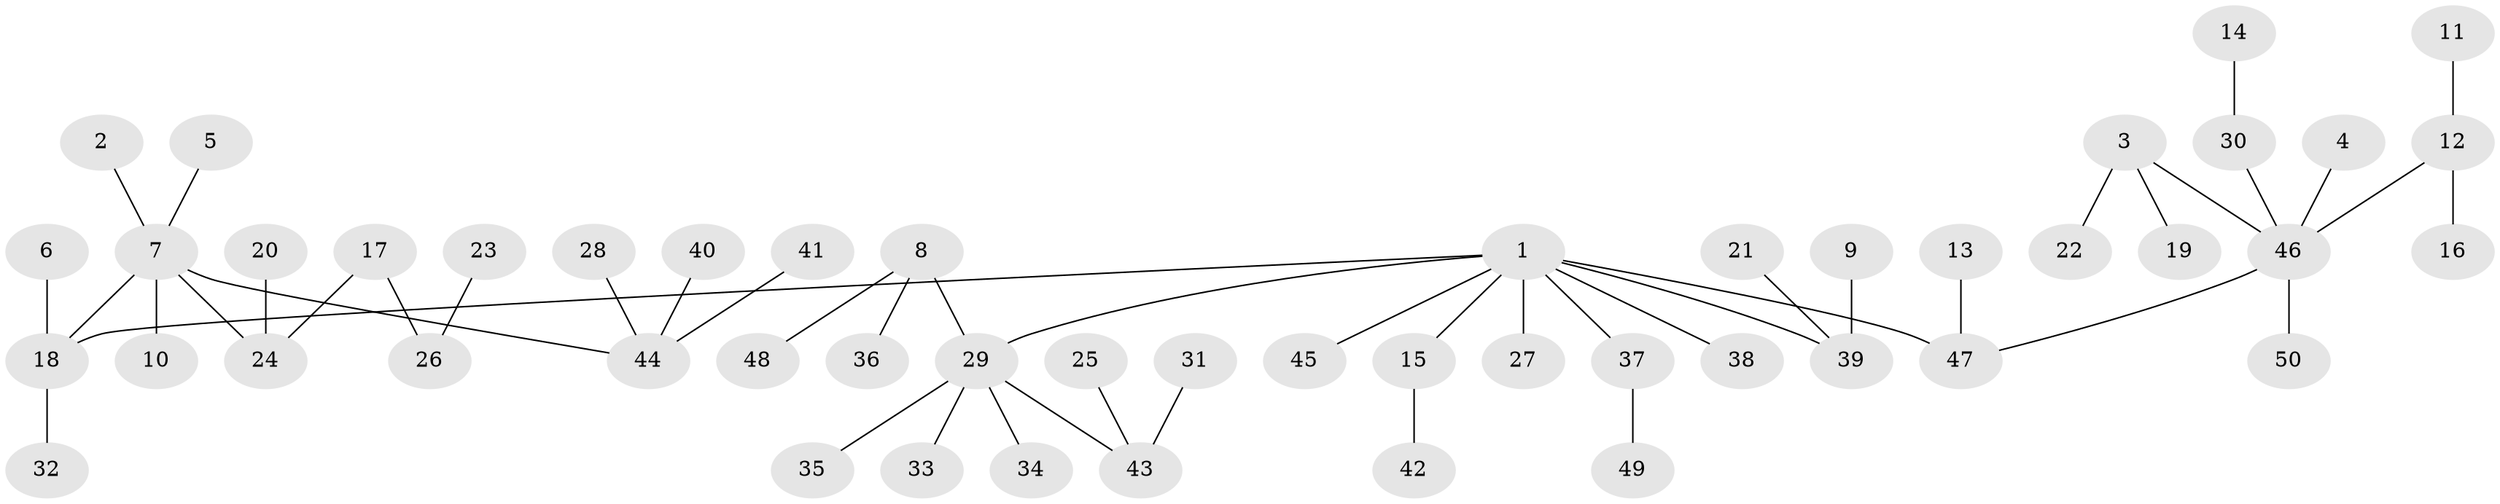// original degree distribution, {5: 0.030303030303030304, 6: 0.030303030303030304, 3: 0.09090909090909091, 1: 0.494949494949495, 4: 0.06060606060606061, 2: 0.2828282828282828, 7: 0.010101010101010102}
// Generated by graph-tools (version 1.1) at 2025/46/03/06/25 01:46:56]
// undirected, 50 vertices, 49 edges
graph export_dot {
graph [start="1"]
  node [color=gray90,style=filled];
  1;
  2;
  3;
  4;
  5;
  6;
  7;
  8;
  9;
  10;
  11;
  12;
  13;
  14;
  15;
  16;
  17;
  18;
  19;
  20;
  21;
  22;
  23;
  24;
  25;
  26;
  27;
  28;
  29;
  30;
  31;
  32;
  33;
  34;
  35;
  36;
  37;
  38;
  39;
  40;
  41;
  42;
  43;
  44;
  45;
  46;
  47;
  48;
  49;
  50;
  1 -- 15 [weight=1.0];
  1 -- 18 [weight=1.0];
  1 -- 27 [weight=1.0];
  1 -- 29 [weight=1.0];
  1 -- 37 [weight=1.0];
  1 -- 38 [weight=1.0];
  1 -- 39 [weight=1.0];
  1 -- 45 [weight=1.0];
  1 -- 47 [weight=1.0];
  2 -- 7 [weight=1.0];
  3 -- 19 [weight=1.0];
  3 -- 22 [weight=1.0];
  3 -- 46 [weight=1.0];
  4 -- 46 [weight=1.0];
  5 -- 7 [weight=1.0];
  6 -- 18 [weight=1.0];
  7 -- 10 [weight=1.0];
  7 -- 18 [weight=1.0];
  7 -- 24 [weight=1.0];
  7 -- 44 [weight=1.0];
  8 -- 29 [weight=1.0];
  8 -- 36 [weight=1.0];
  8 -- 48 [weight=1.0];
  9 -- 39 [weight=1.0];
  11 -- 12 [weight=1.0];
  12 -- 16 [weight=1.0];
  12 -- 46 [weight=1.0];
  13 -- 47 [weight=1.0];
  14 -- 30 [weight=1.0];
  15 -- 42 [weight=1.0];
  17 -- 24 [weight=1.0];
  17 -- 26 [weight=1.0];
  18 -- 32 [weight=1.0];
  20 -- 24 [weight=1.0];
  21 -- 39 [weight=1.0];
  23 -- 26 [weight=1.0];
  25 -- 43 [weight=1.0];
  28 -- 44 [weight=1.0];
  29 -- 33 [weight=1.0];
  29 -- 34 [weight=1.0];
  29 -- 35 [weight=1.0];
  29 -- 43 [weight=1.0];
  30 -- 46 [weight=1.0];
  31 -- 43 [weight=1.0];
  37 -- 49 [weight=1.0];
  40 -- 44 [weight=1.0];
  41 -- 44 [weight=1.0];
  46 -- 47 [weight=1.0];
  46 -- 50 [weight=1.0];
}
